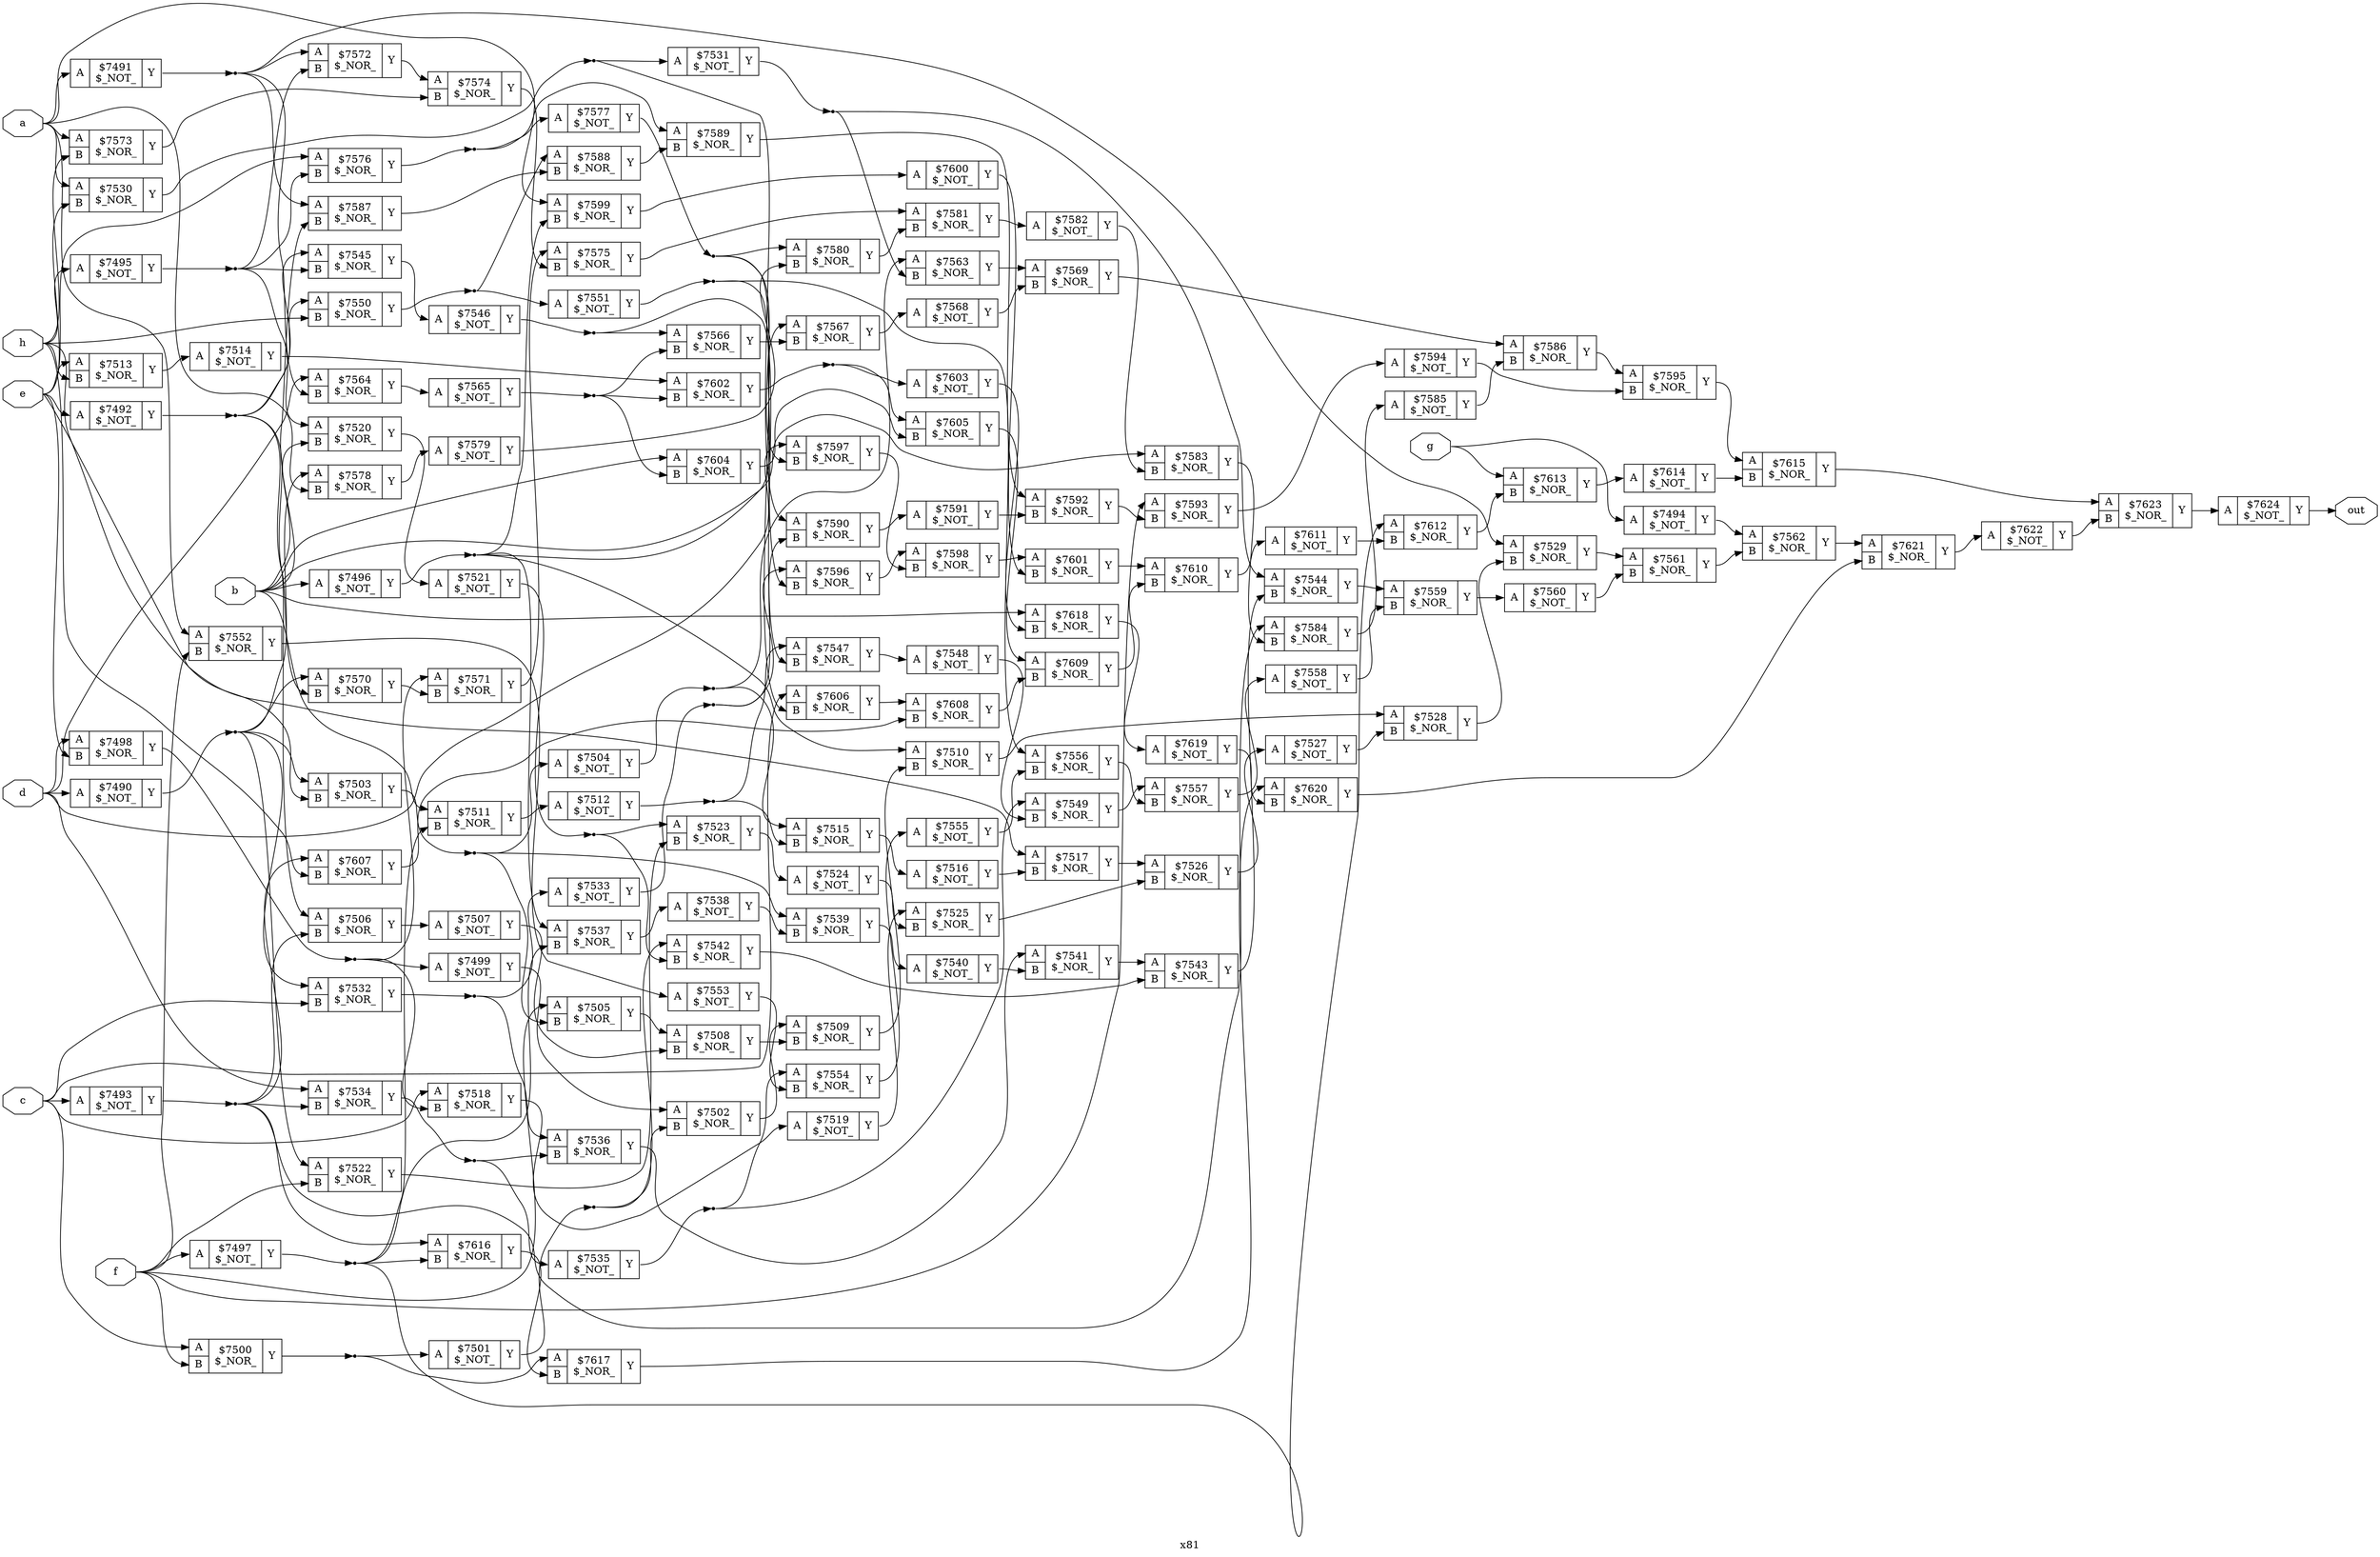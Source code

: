 digraph "x81" {
label="x81";
rankdir="LR";
remincross=true;
n135 [ shape=octagon, label="a", color="black", fontcolor="black" ];
n136 [ shape=octagon, label="b", color="black", fontcolor="black" ];
n137 [ shape=octagon, label="c", color="black", fontcolor="black" ];
n138 [ shape=octagon, label="d", color="black", fontcolor="black" ];
n139 [ shape=octagon, label="e", color="black", fontcolor="black" ];
n140 [ shape=octagon, label="f", color="black", fontcolor="black" ];
n141 [ shape=octagon, label="g", color="black", fontcolor="black" ];
n142 [ shape=octagon, label="h", color="black", fontcolor="black" ];
n143 [ shape=octagon, label="out", color="black", fontcolor="black" ];
c146 [ shape=record, label="{{<p144> A}|$7490\n$_NOT_|{<p145> Y}}" ];
c147 [ shape=record, label="{{<p144> A}|$7491\n$_NOT_|{<p145> Y}}" ];
c148 [ shape=record, label="{{<p144> A}|$7492\n$_NOT_|{<p145> Y}}" ];
c149 [ shape=record, label="{{<p144> A}|$7493\n$_NOT_|{<p145> Y}}" ];
c150 [ shape=record, label="{{<p144> A}|$7494\n$_NOT_|{<p145> Y}}" ];
c151 [ shape=record, label="{{<p144> A}|$7495\n$_NOT_|{<p145> Y}}" ];
c152 [ shape=record, label="{{<p144> A}|$7496\n$_NOT_|{<p145> Y}}" ];
c153 [ shape=record, label="{{<p144> A}|$7497\n$_NOT_|{<p145> Y}}" ];
c155 [ shape=record, label="{{<p144> A|<p154> B}|$7498\n$_NOR_|{<p145> Y}}" ];
c156 [ shape=record, label="{{<p144> A}|$7499\n$_NOT_|{<p145> Y}}" ];
c157 [ shape=record, label="{{<p144> A|<p154> B}|$7500\n$_NOR_|{<p145> Y}}" ];
c158 [ shape=record, label="{{<p144> A}|$7501\n$_NOT_|{<p145> Y}}" ];
c159 [ shape=record, label="{{<p144> A|<p154> B}|$7502\n$_NOR_|{<p145> Y}}" ];
c160 [ shape=record, label="{{<p144> A|<p154> B}|$7503\n$_NOR_|{<p145> Y}}" ];
c161 [ shape=record, label="{{<p144> A}|$7504\n$_NOT_|{<p145> Y}}" ];
c162 [ shape=record, label="{{<p144> A|<p154> B}|$7505\n$_NOR_|{<p145> Y}}" ];
c163 [ shape=record, label="{{<p144> A|<p154> B}|$7506\n$_NOR_|{<p145> Y}}" ];
c164 [ shape=record, label="{{<p144> A}|$7507\n$_NOT_|{<p145> Y}}" ];
c165 [ shape=record, label="{{<p144> A|<p154> B}|$7508\n$_NOR_|{<p145> Y}}" ];
c166 [ shape=record, label="{{<p144> A|<p154> B}|$7509\n$_NOR_|{<p145> Y}}" ];
c167 [ shape=record, label="{{<p144> A|<p154> B}|$7510\n$_NOR_|{<p145> Y}}" ];
c168 [ shape=record, label="{{<p144> A|<p154> B}|$7511\n$_NOR_|{<p145> Y}}" ];
c169 [ shape=record, label="{{<p144> A}|$7512\n$_NOT_|{<p145> Y}}" ];
c170 [ shape=record, label="{{<p144> A|<p154> B}|$7513\n$_NOR_|{<p145> Y}}" ];
c171 [ shape=record, label="{{<p144> A}|$7514\n$_NOT_|{<p145> Y}}" ];
c172 [ shape=record, label="{{<p144> A|<p154> B}|$7515\n$_NOR_|{<p145> Y}}" ];
c173 [ shape=record, label="{{<p144> A}|$7516\n$_NOT_|{<p145> Y}}" ];
c174 [ shape=record, label="{{<p144> A|<p154> B}|$7517\n$_NOR_|{<p145> Y}}" ];
c175 [ shape=record, label="{{<p144> A|<p154> B}|$7518\n$_NOR_|{<p145> Y}}" ];
c176 [ shape=record, label="{{<p144> A}|$7519\n$_NOT_|{<p145> Y}}" ];
c177 [ shape=record, label="{{<p144> A|<p154> B}|$7520\n$_NOR_|{<p145> Y}}" ];
c178 [ shape=record, label="{{<p144> A}|$7521\n$_NOT_|{<p145> Y}}" ];
c179 [ shape=record, label="{{<p144> A|<p154> B}|$7522\n$_NOR_|{<p145> Y}}" ];
c180 [ shape=record, label="{{<p144> A|<p154> B}|$7523\n$_NOR_|{<p145> Y}}" ];
c181 [ shape=record, label="{{<p144> A}|$7524\n$_NOT_|{<p145> Y}}" ];
c182 [ shape=record, label="{{<p144> A|<p154> B}|$7525\n$_NOR_|{<p145> Y}}" ];
c183 [ shape=record, label="{{<p144> A|<p154> B}|$7526\n$_NOR_|{<p145> Y}}" ];
c184 [ shape=record, label="{{<p144> A}|$7527\n$_NOT_|{<p145> Y}}" ];
c185 [ shape=record, label="{{<p144> A|<p154> B}|$7528\n$_NOR_|{<p145> Y}}" ];
c186 [ shape=record, label="{{<p144> A|<p154> B}|$7529\n$_NOR_|{<p145> Y}}" ];
c187 [ shape=record, label="{{<p144> A|<p154> B}|$7530\n$_NOR_|{<p145> Y}}" ];
c188 [ shape=record, label="{{<p144> A}|$7531\n$_NOT_|{<p145> Y}}" ];
c189 [ shape=record, label="{{<p144> A|<p154> B}|$7532\n$_NOR_|{<p145> Y}}" ];
c190 [ shape=record, label="{{<p144> A}|$7533\n$_NOT_|{<p145> Y}}" ];
c191 [ shape=record, label="{{<p144> A|<p154> B}|$7534\n$_NOR_|{<p145> Y}}" ];
c192 [ shape=record, label="{{<p144> A}|$7535\n$_NOT_|{<p145> Y}}" ];
c193 [ shape=record, label="{{<p144> A|<p154> B}|$7536\n$_NOR_|{<p145> Y}}" ];
c194 [ shape=record, label="{{<p144> A|<p154> B}|$7537\n$_NOR_|{<p145> Y}}" ];
c195 [ shape=record, label="{{<p144> A}|$7538\n$_NOT_|{<p145> Y}}" ];
c196 [ shape=record, label="{{<p144> A|<p154> B}|$7539\n$_NOR_|{<p145> Y}}" ];
c197 [ shape=record, label="{{<p144> A}|$7540\n$_NOT_|{<p145> Y}}" ];
c198 [ shape=record, label="{{<p144> A|<p154> B}|$7541\n$_NOR_|{<p145> Y}}" ];
c199 [ shape=record, label="{{<p144> A|<p154> B}|$7542\n$_NOR_|{<p145> Y}}" ];
c200 [ shape=record, label="{{<p144> A|<p154> B}|$7543\n$_NOR_|{<p145> Y}}" ];
c201 [ shape=record, label="{{<p144> A|<p154> B}|$7544\n$_NOR_|{<p145> Y}}" ];
c202 [ shape=record, label="{{<p144> A|<p154> B}|$7545\n$_NOR_|{<p145> Y}}" ];
c203 [ shape=record, label="{{<p144> A}|$7546\n$_NOT_|{<p145> Y}}" ];
c204 [ shape=record, label="{{<p144> A|<p154> B}|$7547\n$_NOR_|{<p145> Y}}" ];
c205 [ shape=record, label="{{<p144> A}|$7548\n$_NOT_|{<p145> Y}}" ];
c206 [ shape=record, label="{{<p144> A|<p154> B}|$7549\n$_NOR_|{<p145> Y}}" ];
c207 [ shape=record, label="{{<p144> A|<p154> B}|$7550\n$_NOR_|{<p145> Y}}" ];
c208 [ shape=record, label="{{<p144> A}|$7551\n$_NOT_|{<p145> Y}}" ];
c209 [ shape=record, label="{{<p144> A|<p154> B}|$7552\n$_NOR_|{<p145> Y}}" ];
c210 [ shape=record, label="{{<p144> A}|$7553\n$_NOT_|{<p145> Y}}" ];
c211 [ shape=record, label="{{<p144> A|<p154> B}|$7554\n$_NOR_|{<p145> Y}}" ];
c212 [ shape=record, label="{{<p144> A}|$7555\n$_NOT_|{<p145> Y}}" ];
c213 [ shape=record, label="{{<p144> A|<p154> B}|$7556\n$_NOR_|{<p145> Y}}" ];
c214 [ shape=record, label="{{<p144> A|<p154> B}|$7557\n$_NOR_|{<p145> Y}}" ];
c215 [ shape=record, label="{{<p144> A}|$7558\n$_NOT_|{<p145> Y}}" ];
c216 [ shape=record, label="{{<p144> A|<p154> B}|$7559\n$_NOR_|{<p145> Y}}" ];
c217 [ shape=record, label="{{<p144> A}|$7560\n$_NOT_|{<p145> Y}}" ];
c218 [ shape=record, label="{{<p144> A|<p154> B}|$7561\n$_NOR_|{<p145> Y}}" ];
c219 [ shape=record, label="{{<p144> A|<p154> B}|$7562\n$_NOR_|{<p145> Y}}" ];
c220 [ shape=record, label="{{<p144> A|<p154> B}|$7563\n$_NOR_|{<p145> Y}}" ];
c221 [ shape=record, label="{{<p144> A|<p154> B}|$7564\n$_NOR_|{<p145> Y}}" ];
c222 [ shape=record, label="{{<p144> A}|$7565\n$_NOT_|{<p145> Y}}" ];
c223 [ shape=record, label="{{<p144> A|<p154> B}|$7566\n$_NOR_|{<p145> Y}}" ];
c224 [ shape=record, label="{{<p144> A|<p154> B}|$7567\n$_NOR_|{<p145> Y}}" ];
c225 [ shape=record, label="{{<p144> A}|$7568\n$_NOT_|{<p145> Y}}" ];
c226 [ shape=record, label="{{<p144> A|<p154> B}|$7569\n$_NOR_|{<p145> Y}}" ];
c227 [ shape=record, label="{{<p144> A|<p154> B}|$7570\n$_NOR_|{<p145> Y}}" ];
c228 [ shape=record, label="{{<p144> A|<p154> B}|$7571\n$_NOR_|{<p145> Y}}" ];
c229 [ shape=record, label="{{<p144> A|<p154> B}|$7572\n$_NOR_|{<p145> Y}}" ];
c230 [ shape=record, label="{{<p144> A|<p154> B}|$7573\n$_NOR_|{<p145> Y}}" ];
c231 [ shape=record, label="{{<p144> A|<p154> B}|$7574\n$_NOR_|{<p145> Y}}" ];
c232 [ shape=record, label="{{<p144> A|<p154> B}|$7575\n$_NOR_|{<p145> Y}}" ];
c233 [ shape=record, label="{{<p144> A|<p154> B}|$7576\n$_NOR_|{<p145> Y}}" ];
c234 [ shape=record, label="{{<p144> A}|$7577\n$_NOT_|{<p145> Y}}" ];
c235 [ shape=record, label="{{<p144> A|<p154> B}|$7578\n$_NOR_|{<p145> Y}}" ];
c236 [ shape=record, label="{{<p144> A}|$7579\n$_NOT_|{<p145> Y}}" ];
c237 [ shape=record, label="{{<p144> A|<p154> B}|$7580\n$_NOR_|{<p145> Y}}" ];
c238 [ shape=record, label="{{<p144> A|<p154> B}|$7581\n$_NOR_|{<p145> Y}}" ];
c239 [ shape=record, label="{{<p144> A}|$7582\n$_NOT_|{<p145> Y}}" ];
c240 [ shape=record, label="{{<p144> A|<p154> B}|$7583\n$_NOR_|{<p145> Y}}" ];
c241 [ shape=record, label="{{<p144> A|<p154> B}|$7584\n$_NOR_|{<p145> Y}}" ];
c242 [ shape=record, label="{{<p144> A}|$7585\n$_NOT_|{<p145> Y}}" ];
c243 [ shape=record, label="{{<p144> A|<p154> B}|$7586\n$_NOR_|{<p145> Y}}" ];
c244 [ shape=record, label="{{<p144> A|<p154> B}|$7587\n$_NOR_|{<p145> Y}}" ];
c245 [ shape=record, label="{{<p144> A|<p154> B}|$7588\n$_NOR_|{<p145> Y}}" ];
c246 [ shape=record, label="{{<p144> A|<p154> B}|$7589\n$_NOR_|{<p145> Y}}" ];
c247 [ shape=record, label="{{<p144> A|<p154> B}|$7590\n$_NOR_|{<p145> Y}}" ];
c248 [ shape=record, label="{{<p144> A}|$7591\n$_NOT_|{<p145> Y}}" ];
c249 [ shape=record, label="{{<p144> A|<p154> B}|$7592\n$_NOR_|{<p145> Y}}" ];
c250 [ shape=record, label="{{<p144> A|<p154> B}|$7593\n$_NOR_|{<p145> Y}}" ];
c251 [ shape=record, label="{{<p144> A}|$7594\n$_NOT_|{<p145> Y}}" ];
c252 [ shape=record, label="{{<p144> A|<p154> B}|$7595\n$_NOR_|{<p145> Y}}" ];
c253 [ shape=record, label="{{<p144> A|<p154> B}|$7596\n$_NOR_|{<p145> Y}}" ];
c254 [ shape=record, label="{{<p144> A|<p154> B}|$7597\n$_NOR_|{<p145> Y}}" ];
c255 [ shape=record, label="{{<p144> A|<p154> B}|$7598\n$_NOR_|{<p145> Y}}" ];
c256 [ shape=record, label="{{<p144> A|<p154> B}|$7599\n$_NOR_|{<p145> Y}}" ];
c257 [ shape=record, label="{{<p144> A}|$7600\n$_NOT_|{<p145> Y}}" ];
c258 [ shape=record, label="{{<p144> A|<p154> B}|$7601\n$_NOR_|{<p145> Y}}" ];
c259 [ shape=record, label="{{<p144> A|<p154> B}|$7602\n$_NOR_|{<p145> Y}}" ];
c260 [ shape=record, label="{{<p144> A}|$7603\n$_NOT_|{<p145> Y}}" ];
c261 [ shape=record, label="{{<p144> A|<p154> B}|$7604\n$_NOR_|{<p145> Y}}" ];
c262 [ shape=record, label="{{<p144> A|<p154> B}|$7605\n$_NOR_|{<p145> Y}}" ];
c263 [ shape=record, label="{{<p144> A|<p154> B}|$7606\n$_NOR_|{<p145> Y}}" ];
c264 [ shape=record, label="{{<p144> A|<p154> B}|$7607\n$_NOR_|{<p145> Y}}" ];
c265 [ shape=record, label="{{<p144> A|<p154> B}|$7608\n$_NOR_|{<p145> Y}}" ];
c266 [ shape=record, label="{{<p144> A|<p154> B}|$7609\n$_NOR_|{<p145> Y}}" ];
c267 [ shape=record, label="{{<p144> A|<p154> B}|$7610\n$_NOR_|{<p145> Y}}" ];
c268 [ shape=record, label="{{<p144> A}|$7611\n$_NOT_|{<p145> Y}}" ];
c269 [ shape=record, label="{{<p144> A|<p154> B}|$7612\n$_NOR_|{<p145> Y}}" ];
c270 [ shape=record, label="{{<p144> A|<p154> B}|$7613\n$_NOR_|{<p145> Y}}" ];
c271 [ shape=record, label="{{<p144> A}|$7614\n$_NOT_|{<p145> Y}}" ];
c272 [ shape=record, label="{{<p144> A|<p154> B}|$7615\n$_NOR_|{<p145> Y}}" ];
c273 [ shape=record, label="{{<p144> A|<p154> B}|$7616\n$_NOR_|{<p145> Y}}" ];
c274 [ shape=record, label="{{<p144> A|<p154> B}|$7617\n$_NOR_|{<p145> Y}}" ];
c275 [ shape=record, label="{{<p144> A|<p154> B}|$7618\n$_NOR_|{<p145> Y}}" ];
c276 [ shape=record, label="{{<p144> A}|$7619\n$_NOT_|{<p145> Y}}" ];
c277 [ shape=record, label="{{<p144> A|<p154> B}|$7620\n$_NOR_|{<p145> Y}}" ];
c278 [ shape=record, label="{{<p144> A|<p154> B}|$7621\n$_NOR_|{<p145> Y}}" ];
c279 [ shape=record, label="{{<p144> A}|$7622\n$_NOT_|{<p145> Y}}" ];
c280 [ shape=record, label="{{<p144> A|<p154> B}|$7623\n$_NOR_|{<p145> Y}}" ];
c281 [ shape=record, label="{{<p144> A}|$7624\n$_NOT_|{<p145> Y}}" ];
c237:p145:e -> c238:p154:w [color="black", label=""];
c246:p145:e -> c249:p144:w [color="black", label=""];
c202:p145:e -> c203:p144:w [color="black", label=""];
n101 [ shape=point ];
c203:p145:e -> n101:w [color="black", label=""];
n101:e -> c204:p154:w [color="black", label=""];
n101:e -> c223:p144:w [color="black", label=""];
c204:p145:e -> c205:p144:w [color="black", label=""];
c205:p145:e -> c206:p154:w [color="black", label=""];
c206:p145:e -> c214:p144:w [color="black", label=""];
n105 [ shape=point ];
c207:p145:e -> n105:w [color="black", label=""];
n105:e -> c208:p144:w [color="black", label=""];
n105:e -> c245:p144:w [color="black", label=""];
n106 [ shape=point ];
c208:p145:e -> n106:w [color="black", label=""];
n106:e -> c213:p144:w [color="black", label=""];
n106:e -> c253:p154:w [color="black", label=""];
c209:p145:e -> c210:p144:w [color="black", label=""];
c210:p145:e -> c211:p154:w [color="black", label=""];
c211:p145:e -> c212:p144:w [color="black", label=""];
n11 [ shape=point ];
c146:p145:e -> n11:w [color="black", label=""];
n11:e -> c160:p144:w [color="black", label=""];
n11:e -> c179:p144:w [color="black", label=""];
n11:e -> c189:p144:w [color="black", label=""];
n11:e -> c227:p144:w [color="black", label=""];
n11:e -> c235:p144:w [color="black", label=""];
c212:p145:e -> c213:p154:w [color="black", label=""];
c213:p145:e -> c214:p154:w [color="black", label=""];
c214:p145:e -> c215:p144:w [color="black", label=""];
c215:p145:e -> c216:p154:w [color="black", label=""];
c216:p145:e -> c217:p144:w [color="black", label=""];
c217:p145:e -> c218:p154:w [color="black", label=""];
c218:p145:e -> c219:p154:w [color="black", label=""];
c219:p145:e -> c278:p144:w [color="black", label=""];
c220:p145:e -> c226:p144:w [color="black", label=""];
c221:p145:e -> c222:p144:w [color="black", label=""];
c247:p145:e -> c248:p144:w [color="black", label=""];
n120 [ shape=point ];
c222:p145:e -> n120:w [color="black", label=""];
n120:e -> c223:p154:w [color="black", label=""];
n120:e -> c259:p154:w [color="black", label=""];
n120:e -> c261:p154:w [color="black", label=""];
c223:p145:e -> c224:p154:w [color="black", label=""];
c224:p145:e -> c225:p144:w [color="black", label=""];
c225:p145:e -> c226:p154:w [color="black", label=""];
c226:p145:e -> c243:p144:w [color="black", label=""];
c227:p145:e -> c228:p154:w [color="black", label=""];
c228:p145:e -> c232:p144:w [color="black", label=""];
c229:p145:e -> c231:p144:w [color="black", label=""];
c230:p145:e -> c231:p154:w [color="black", label=""];
c231:p145:e -> c232:p154:w [color="black", label=""];
c248:p145:e -> c249:p154:w [color="black", label=""];
c232:p145:e -> c238:p144:w [color="black", label=""];
n131 [ shape=point ];
c233:p145:e -> n131:w [color="black", label=""];
n131:e -> c234:p144:w [color="black", label=""];
n131:e -> c246:p144:w [color="black", label=""];
n132 [ shape=point ];
c234:p145:e -> n132:w [color="black", label=""];
n132:e -> c237:p144:w [color="black", label=""];
n132:e -> c254:p154:w [color="black", label=""];
n132:e -> c263:p154:w [color="black", label=""];
c235:p145:e -> c236:p144:w [color="black", label=""];
c236:p145:e -> c237:p154:w [color="black", label=""];
n135:e -> c147:p144:w [color="black", label=""];
n135:e -> c187:p144:w [color="black", label=""];
n135:e -> c209:p144:w [color="black", label=""];
n135:e -> c230:p144:w [color="black", label=""];
n135:e -> c235:p154:w [color="black", label=""];
n135:e -> c256:p144:w [color="black", label=""];
n136:e -> c152:p144:w [color="black", label=""];
n136:e -> c168:p144:w [color="black", label=""];
n136:e -> c177:p154:w [color="black", label=""];
n136:e -> c240:p144:w [color="black", label=""];
n136:e -> c244:p154:w [color="black", label=""];
n136:e -> c261:p144:w [color="black", label=""];
n136:e -> c275:p144:w [color="black", label=""];
n137:e -> c149:p144:w [color="black", label=""];
n137:e -> c157:p144:w [color="black", label=""];
n137:e -> c175:p144:w [color="black", label=""];
n137:e -> c189:p154:w [color="black", label=""];
n137:e -> c263:p144:w [color="black", label=""];
n138:e -> c146:p144:w [color="black", label=""];
n138:e -> c155:p144:w [color="black", label=""];
n138:e -> c191:p144:w [color="black", label=""];
n138:e -> c221:p144:w [color="black", label=""];
n138:e -> c254:p144:w [color="black", label=""];
n139:e -> c148:p144:w [color="black", label=""];
n139:e -> c155:p154:w [color="black", label=""];
n139:e -> c170:p144:w [color="black", label=""];
n139:e -> c174:p144:w [color="black", label=""];
n139:e -> c187:p154:w [color="black", label=""];
n139:e -> c233:p144:w [color="black", label=""];
c249:p145:e -> c250:p154:w [color="black", label=""];
n140:e -> c153:p144:w [color="black", label=""];
n140:e -> c157:p154:w [color="black", label=""];
n140:e -> c162:p144:w [color="black", label=""];
n140:e -> c179:p154:w [color="black", label=""];
n140:e -> c209:p154:w [color="black", label=""];
n140:e -> c250:p144:w [color="black", label=""];
n141:e -> c150:p144:w [color="black", label=""];
n141:e -> c270:p144:w [color="black", label=""];
n142:e -> c151:p144:w [color="black", label=""];
n142:e -> c160:p154:w [color="black", label=""];
n142:e -> c170:p154:w [color="black", label=""];
n142:e -> c207:p154:w [color="black", label=""];
n142:e -> c230:p154:w [color="black", label=""];
n142:e -> c264:p154:w [color="black", label=""];
c281:p145:e -> n143:w [color="black", label=""];
c250:p145:e -> c251:p144:w [color="black", label=""];
c251:p145:e -> c252:p154:w [color="black", label=""];
c252:p145:e -> c272:p144:w [color="black", label=""];
c253:p145:e -> c255:p144:w [color="black", label=""];
c254:p145:e -> c255:p154:w [color="black", label=""];
c238:p145:e -> c239:p144:w [color="black", label=""];
c255:p145:e -> c258:p144:w [color="black", label=""];
c256:p145:e -> c257:p144:w [color="black", label=""];
n22 [ shape=point ];
c147:p145:e -> n22:w [color="black", label=""];
n22:e -> c186:p144:w [color="black", label=""];
n22:e -> c221:p154:w [color="black", label=""];
n22:e -> c229:p144:w [color="black", label=""];
n22:e -> c244:p144:w [color="black", label=""];
c257:p145:e -> c258:p154:w [color="black", label=""];
c258:p145:e -> c267:p144:w [color="black", label=""];
n25 [ shape=point ];
c259:p145:e -> n25:w [color="black", label=""];
n25:e -> c260:p144:w [color="black", label=""];
n25:e -> c262:p144:w [color="black", label=""];
c260:p145:e -> c275:p154:w [color="black", label=""];
c261:p145:e -> c262:p154:w [color="black", label=""];
c262:p145:e -> c266:p144:w [color="black", label=""];
c263:p145:e -> c265:p144:w [color="black", label=""];
c239:p145:e -> c240:p154:w [color="black", label=""];
c264:p145:e -> c265:p154:w [color="black", label=""];
c265:p145:e -> c266:p154:w [color="black", label=""];
c266:p145:e -> c267:p154:w [color="black", label=""];
n33 [ shape=point ];
c148:p145:e -> n33:w [color="black", label=""];
n33:e -> c163:p144:w [color="black", label=""];
n33:e -> c202:p144:w [color="black", label=""];
n33:e -> c207:p144:w [color="black", label=""];
n33:e -> c227:p154:w [color="black", label=""];
c267:p145:e -> c268:p144:w [color="black", label=""];
c268:p145:e -> c269:p154:w [color="black", label=""];
c269:p145:e -> c270:p154:w [color="black", label=""];
c270:p145:e -> c271:p144:w [color="black", label=""];
c271:p145:e -> c272:p154:w [color="black", label=""];
c272:p145:e -> c280:p144:w [color="black", label=""];
c240:p145:e -> c241:p154:w [color="black", label=""];
c273:p145:e -> c274:p154:w [color="black", label=""];
c274:p145:e -> c277:p144:w [color="black", label=""];
c275:p145:e -> c276:p144:w [color="black", label=""];
c276:p145:e -> c277:p154:w [color="black", label=""];
n44 [ shape=point ];
c149:p145:e -> n44:w [color="black", label=""];
n44:e -> c163:p154:w [color="black", label=""];
n44:e -> c191:p154:w [color="black", label=""];
n44:e -> c241:p144:w [color="black", label=""];
n44:e -> c264:p144:w [color="black", label=""];
n44:e -> c273:p144:w [color="black", label=""];
c277:p145:e -> c278:p154:w [color="black", label=""];
c278:p145:e -> c279:p144:w [color="black", label=""];
c279:p145:e -> c280:p154:w [color="black", label=""];
c280:p145:e -> c281:p144:w [color="black", label=""];
c150:p145:e -> c219:p144:w [color="black", label=""];
c241:p145:e -> c242:p144:w [color="black", label=""];
n50 [ shape=point ];
c151:p145:e -> n50:w [color="black", label=""];
n50:e -> c177:p144:w [color="black", label=""];
n50:e -> c202:p154:w [color="black", label=""];
n50:e -> c229:p154:w [color="black", label=""];
n50:e -> c233:p154:w [color="black", label=""];
n51 [ shape=point ];
c152:p145:e -> n51:w [color="black", label=""];
n51:e -> c167:p144:w [color="black", label=""];
n51:e -> c194:p144:w [color="black", label=""];
n51:e -> c224:p144:w [color="black", label=""];
n51:e -> c256:p154:w [color="black", label=""];
n52 [ shape=point ];
c153:p145:e -> n52:w [color="black", label=""];
n52:e -> c168:p154:w [color="black", label=""];
n52:e -> c194:p154:w [color="black", label=""];
n52:e -> c269:p144:w [color="black", label=""];
n52:e -> c273:p154:w [color="black", label=""];
n53 [ shape=point ];
c155:p145:e -> n53:w [color="black", label=""];
n53:e -> c156:p144:w [color="black", label=""];
n53:e -> c175:p154:w [color="black", label=""];
n53:e -> c228:p144:w [color="black", label=""];
c156:p145:e -> c159:p144:w [color="black", label=""];
n55 [ shape=point ];
c157:p145:e -> n55:w [color="black", label=""];
n55:e -> c158:p144:w [color="black", label=""];
n55:e -> c274:p144:w [color="black", label=""];
n56 [ shape=point ];
c158:p145:e -> n56:w [color="black", label=""];
n56:e -> c159:p154:w [color="black", label=""];
n56:e -> c199:p144:w [color="black", label=""];
c159:p145:e -> c166:p144:w [color="black", label=""];
n58 [ shape=point ];
c160:p145:e -> n58:w [color="black", label=""];
n58:e -> c161:p144:w [color="black", label=""];
n58:e -> c162:p154:w [color="black", label=""];
n58:e -> c196:p144:w [color="black", label=""];
n59 [ shape=point ];
c161:p145:e -> n59:w [color="black", label=""];
n59:e -> c172:p144:w [color="black", label=""];
n59:e -> c220:p144:w [color="black", label=""];
c242:p145:e -> c243:p154:w [color="black", label=""];
c162:p145:e -> c165:p144:w [color="black", label=""];
c163:p145:e -> c164:p144:w [color="black", label=""];
c164:p145:e -> c165:p154:w [color="black", label=""];
c165:p145:e -> c166:p154:w [color="black", label=""];
c166:p145:e -> c167:p154:w [color="black", label=""];
c167:p145:e -> c185:p144:w [color="black", label=""];
c168:p145:e -> c169:p144:w [color="black", label=""];
n67 [ shape=point ];
c169:p145:e -> n67:w [color="black", label=""];
n67:e -> c172:p154:w [color="black", label=""];
n67:e -> c204:p144:w [color="black", label=""];
c170:p145:e -> c171:p144:w [color="black", label=""];
c171:p145:e -> c259:p144:w [color="black", label=""];
c243:p145:e -> c252:p144:w [color="black", label=""];
c172:p145:e -> c173:p144:w [color="black", label=""];
c173:p145:e -> c174:p154:w [color="black", label=""];
c174:p145:e -> c183:p144:w [color="black", label=""];
c175:p145:e -> c176:p144:w [color="black", label=""];
c176:p145:e -> c182:p144:w [color="black", label=""];
c177:p145:e -> c178:p144:w [color="black", label=""];
n76 [ shape=point ];
c178:p145:e -> n76:w [color="black", label=""];
n76:e -> c180:p144:w [color="black", label=""];
n76:e -> c199:p154:w [color="black", label=""];
c179:p145:e -> c180:p154:w [color="black", label=""];
c180:p145:e -> c181:p144:w [color="black", label=""];
c181:p145:e -> c182:p154:w [color="black", label=""];
c244:p145:e -> c245:p154:w [color="black", label=""];
c182:p145:e -> c183:p154:w [color="black", label=""];
c183:p145:e -> c184:p144:w [color="black", label=""];
c184:p145:e -> c185:p154:w [color="black", label=""];
c185:p145:e -> c186:p154:w [color="black", label=""];
c186:p145:e -> c218:p144:w [color="black", label=""];
n85 [ shape=point ];
c187:p145:e -> n85:w [color="black", label=""];
n85:e -> c188:p144:w [color="black", label=""];
n85:e -> c247:p144:w [color="black", label=""];
n86 [ shape=point ];
c188:p145:e -> n86:w [color="black", label=""];
n86:e -> c201:p144:w [color="black", label=""];
n86:e -> c220:p154:w [color="black", label=""];
n87 [ shape=point ];
c189:p145:e -> n87:w [color="black", label=""];
n87:e -> c190:p144:w [color="black", label=""];
n87:e -> c193:p144:w [color="black", label=""];
n88 [ shape=point ];
c190:p145:e -> n88:w [color="black", label=""];
n88:e -> c247:p154:w [color="black", label=""];
n88:e -> c253:p144:w [color="black", label=""];
n89 [ shape=point ];
c191:p145:e -> n89:w [color="black", label=""];
n89:e -> c192:p144:w [color="black", label=""];
n89:e -> c193:p154:w [color="black", label=""];
c245:p145:e -> c246:p154:w [color="black", label=""];
n90 [ shape=point ];
c192:p145:e -> n90:w [color="black", label=""];
n90:e -> c206:p144:w [color="black", label=""];
n90:e -> c211:p144:w [color="black", label=""];
c193:p145:e -> c198:p144:w [color="black", label=""];
c194:p145:e -> c195:p144:w [color="black", label=""];
c195:p145:e -> c196:p154:w [color="black", label=""];
c196:p145:e -> c197:p144:w [color="black", label=""];
c197:p145:e -> c198:p154:w [color="black", label=""];
c198:p145:e -> c200:p144:w [color="black", label=""];
c199:p145:e -> c200:p154:w [color="black", label=""];
c200:p145:e -> c201:p154:w [color="black", label=""];
c201:p145:e -> c216:p144:w [color="black", label=""];
}
